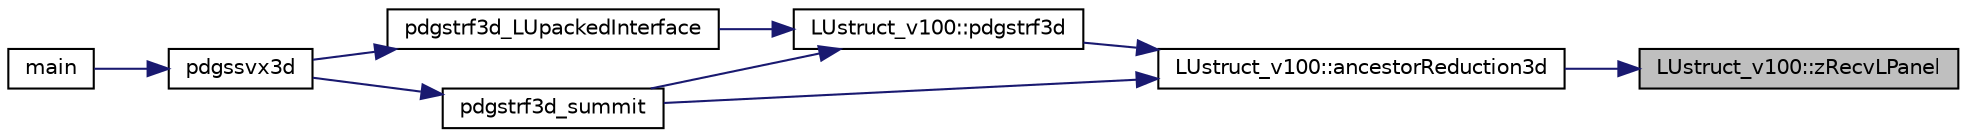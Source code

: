 digraph "LUstruct_v100::zRecvLPanel"
{
 // LATEX_PDF_SIZE
  edge [fontname="Helvetica",fontsize="10",labelfontname="Helvetica",labelfontsize="10"];
  node [fontname="Helvetica",fontsize="10",shape=record];
  rankdir="RL";
  Node1 [label="LUstruct_v100::zRecvLPanel",height=0.2,width=0.4,color="black", fillcolor="grey75", style="filled", fontcolor="black",tooltip=" "];
  Node1 -> Node2 [dir="back",color="midnightblue",fontsize="10",style="solid",fontname="Helvetica"];
  Node2 [label="LUstruct_v100::ancestorReduction3d",height=0.2,width=0.4,color="black", fillcolor="white", style="filled",URL="$structLUstruct__v100.html#a4cd0d9c97c64235f148ea21074109972",tooltip=" "];
  Node2 -> Node3 [dir="back",color="midnightblue",fontsize="10",style="solid",fontname="Helvetica"];
  Node3 [label="LUstruct_v100::pdgstrf3d",height=0.2,width=0.4,color="black", fillcolor="white", style="filled",URL="$structLUstruct__v100.html#a80324555bc4f128a8f64af2846f46a3d",tooltip=" "];
  Node3 -> Node4 [dir="back",color="midnightblue",fontsize="10",style="solid",fontname="Helvetica"];
  Node4 [label="pdgstrf3d_LUpackedInterface",height=0.2,width=0.4,color="black", fillcolor="white", style="filled",URL="$LUgpuCHandle__interface_8cpp.html#acf3a56b3348f3f776bd692423e1d2604",tooltip=" "];
  Node4 -> Node5 [dir="back",color="midnightblue",fontsize="10",style="solid",fontname="Helvetica"];
  Node5 [label="pdgssvx3d",height=0.2,width=0.4,color="black", fillcolor="white", style="filled",URL="$pdgssvx3d_8c.html#a4cd295688eb2d11cd956c465f54af439",tooltip=" "];
  Node5 -> Node6 [dir="back",color="midnightblue",fontsize="10",style="solid",fontname="Helvetica"];
  Node6 [label="main",height=0.2,width=0.4,color="black", fillcolor="white", style="filled",URL="$pddrive3d_8c.html#a0ddf1224851353fc92bfbff6f499fa97",tooltip=" "];
  Node3 -> Node7 [dir="back",color="midnightblue",fontsize="10",style="solid",fontname="Helvetica"];
  Node7 [label="pdgstrf3d_summit",height=0.2,width=0.4,color="black", fillcolor="white", style="filled",URL="$pdgstrf3d__summit_8cpp.html#a1946f63e24f32f2f9675e9e3463af0a6",tooltip=" "];
  Node7 -> Node5 [dir="back",color="midnightblue",fontsize="10",style="solid",fontname="Helvetica"];
  Node2 -> Node7 [dir="back",color="midnightblue",fontsize="10",style="solid",fontname="Helvetica"];
}
